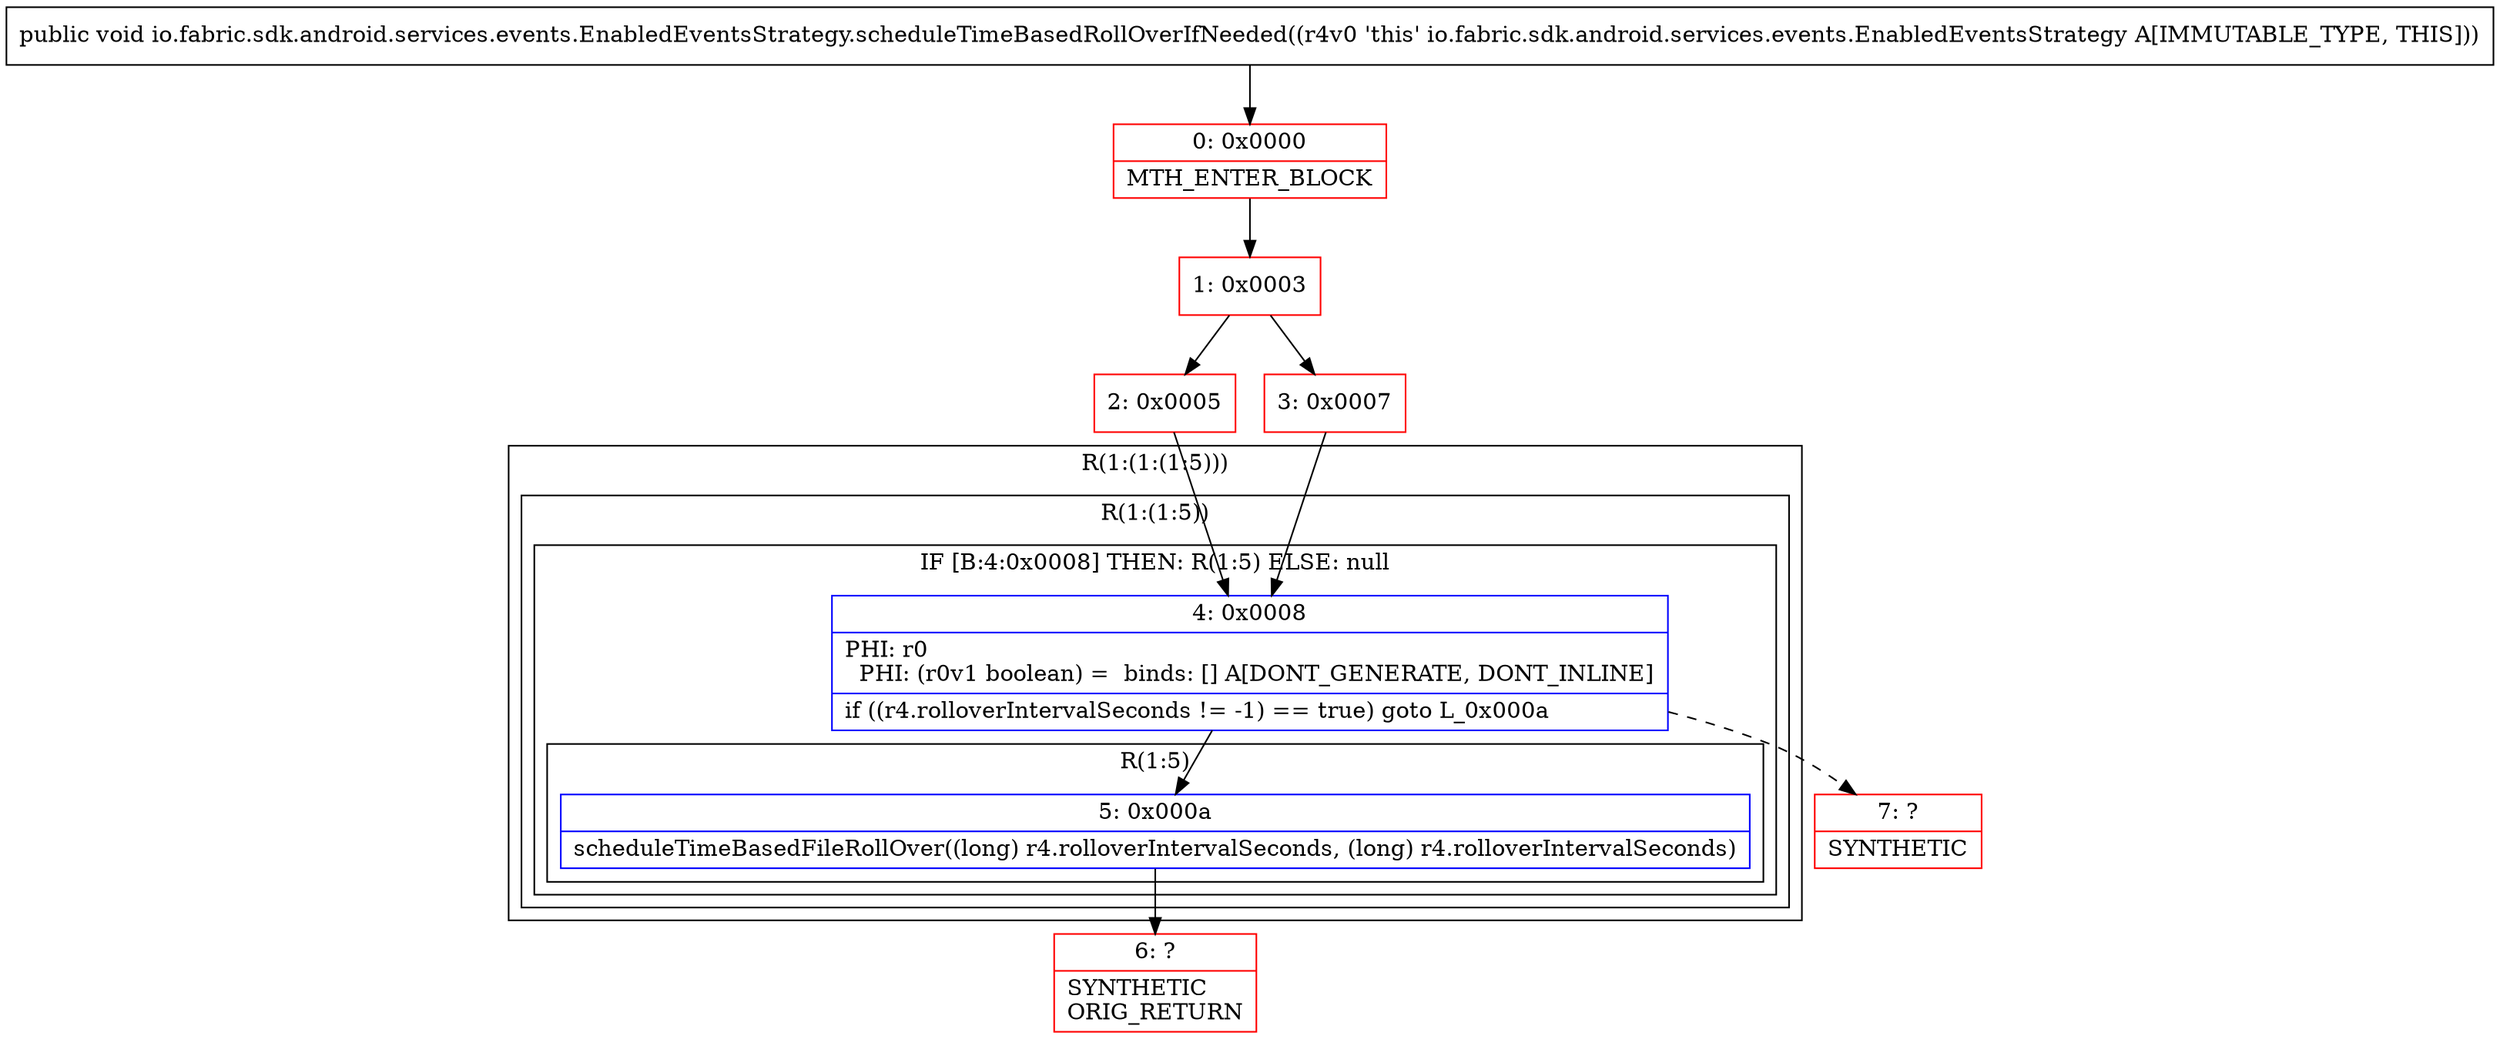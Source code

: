 digraph "CFG forio.fabric.sdk.android.services.events.EnabledEventsStrategy.scheduleTimeBasedRollOverIfNeeded()V" {
subgraph cluster_Region_816088514 {
label = "R(1:(1:(1:5)))";
node [shape=record,color=blue];
subgraph cluster_Region_1937479121 {
label = "R(1:(1:5))";
node [shape=record,color=blue];
subgraph cluster_IfRegion_1476174002 {
label = "IF [B:4:0x0008] THEN: R(1:5) ELSE: null";
node [shape=record,color=blue];
Node_4 [shape=record,label="{4\:\ 0x0008|PHI: r0 \l  PHI: (r0v1 boolean) =  binds: [] A[DONT_GENERATE, DONT_INLINE]\l|if ((r4.rolloverIntervalSeconds != \-1) == true) goto L_0x000a\l}"];
subgraph cluster_Region_2131263484 {
label = "R(1:5)";
node [shape=record,color=blue];
Node_5 [shape=record,label="{5\:\ 0x000a|scheduleTimeBasedFileRollOver((long) r4.rolloverIntervalSeconds, (long) r4.rolloverIntervalSeconds)\l}"];
}
}
}
}
Node_0 [shape=record,color=red,label="{0\:\ 0x0000|MTH_ENTER_BLOCK\l}"];
Node_1 [shape=record,color=red,label="{1\:\ 0x0003}"];
Node_2 [shape=record,color=red,label="{2\:\ 0x0005}"];
Node_3 [shape=record,color=red,label="{3\:\ 0x0007}"];
Node_6 [shape=record,color=red,label="{6\:\ ?|SYNTHETIC\lORIG_RETURN\l}"];
Node_7 [shape=record,color=red,label="{7\:\ ?|SYNTHETIC\l}"];
MethodNode[shape=record,label="{public void io.fabric.sdk.android.services.events.EnabledEventsStrategy.scheduleTimeBasedRollOverIfNeeded((r4v0 'this' io.fabric.sdk.android.services.events.EnabledEventsStrategy A[IMMUTABLE_TYPE, THIS])) }"];
MethodNode -> Node_0;
Node_4 -> Node_5;
Node_4 -> Node_7[style=dashed];
Node_5 -> Node_6;
Node_0 -> Node_1;
Node_1 -> Node_2;
Node_1 -> Node_3;
Node_2 -> Node_4;
Node_3 -> Node_4;
}


